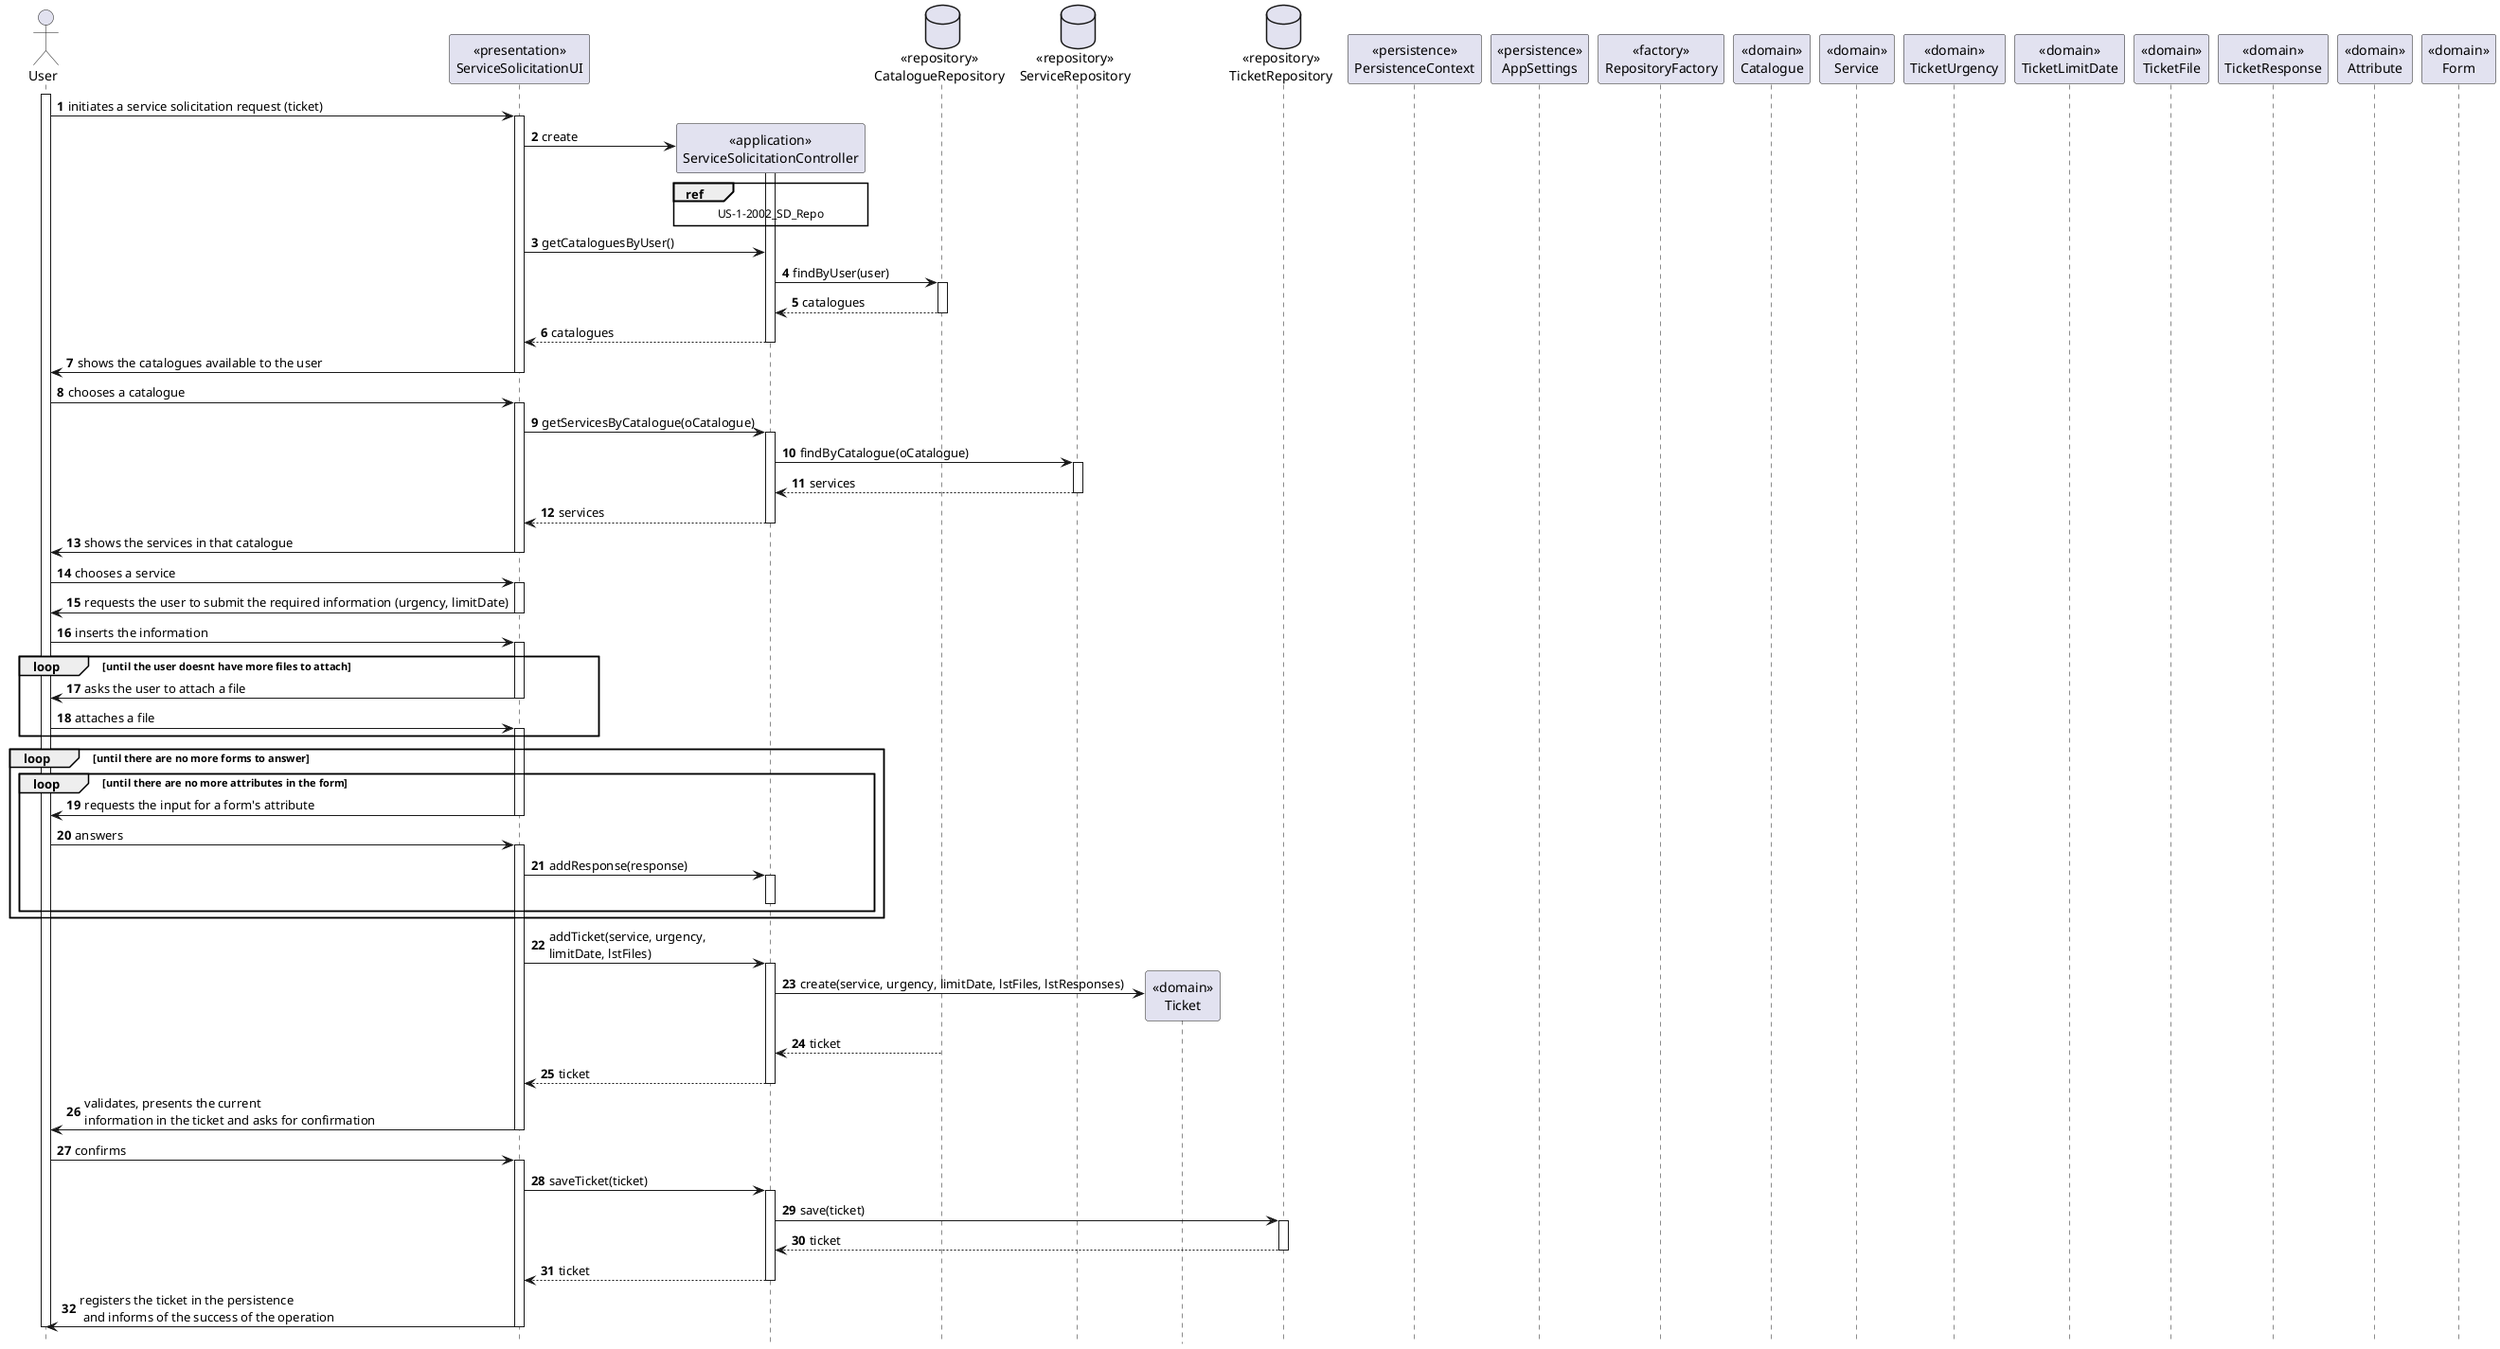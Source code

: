 @startuml
autonumber
hide footbox

actor "User" as US

participant "<<presentation>>\nServiceSolicitationUI" as UI
participant "<<application>>\nServiceSolicitationController" as CTRL
database "<<repository>>\nCatalogueRepository" as CR
database "<<repository>>\nServiceRepository" as SR
participant "<<domain>>\nTicket" as T
database "<<repository>>\nTicketRepository" as TR
participant "<<persistence>>\nPersistenceContext" as PC
participant "<<persistence>>\nAppSettings" as AS
participant "<<factory>>\nRepositoryFactory" as RF
participant "<<domain>>\nCatalogue" as C
participant "<<domain>>\nService" as S
participant "<<domain>>\nTicketUrgency" as TU
participant "<<domain>>\nTicketLimitDate" as TD
participant "<<domain>>\nTicketFile" as TF
participant "<<domain>>\nTicketResponse" as TRS
participant "<<domain>>\nAttribute" as A
participant "<<domain>>\nForm" as F

activate US

US -> UI : initiates a service solicitation request (ticket)
activate UI

UI -> CTRL** : create
activate CTRL

ref over CTRL
  US-1-2002_SD_Repo
end ref

UI -> CTRL : getCataloguesByUser()

CTRL -> CR : findByUser(user)
activate CR
CR --> CTRL : catalogues
deactivate CR

CTRL --> UI : catalogues
deactivate CTRL

UI -> US : shows the catalogues available to the user
deactivate UI

US -> UI : chooses a catalogue
activate UI

UI -> CTRL : getServicesByCatalogue(oCatalogue)
activate CTRL

CTRL -> SR : findByCatalogue(oCatalogue)
activate SR
SR --> CTRL : services
deactivate SR

CTRL --> UI : services
deactivate CTRL

UI -> US : shows the services in that catalogue
deactivate UI

US -> UI : chooses a service
activate UI

UI -> US : requests the user to submit the required information (urgency, limitDate)
deactivate UI

US -> UI : inserts the information
activate UI

loop until the user doesnt have more files to attach
UI -> US : asks the user to attach a file
deactivate UI

US -> UI : attaches a file
activate UI
end

loop until there are no more forms to answer
loop until there are no more attributes in the form
UI -> US : requests the input for a form's attribute
deactivate UI

US -> UI : answers
activate UI

UI -> CTRL : addResponse(response)
activate CTRL
deactivate CTRL
end
end

UI -> CTRL : addTicket(service, urgency, \nlimitDate, lstFiles)
activate CTRL

CTRL -> T** : create(service, urgency, limitDate, lstFiles, lstResponses)

CR --> CTRL : ticket
deactivate CR

CTRL --> UI : ticket
deactivate CTRL

UI -> US : validates, presents the current \ninformation in the ticket and asks for confirmation
deactivate UI

US -> UI : confirms
activate UI

UI -> CTRL : saveTicket(ticket)
activate CTRL

CTRL -> TR : save(ticket)
activate TR
TR --> CTRL : ticket
deactivate TR

CTRL --> UI : ticket
deactivate CTRL

UI -> US : registers the ticket in the persistence\n and informs of the success of the operation
deactivate UI
deactivate US

@enduml

